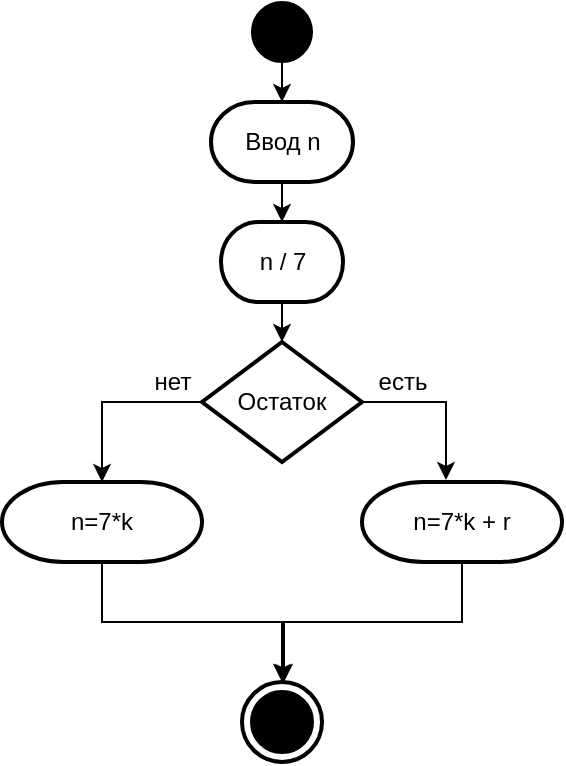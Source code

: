 <mxfile version="18.0.6" type="device"><diagram id="QuWMiaqs7PH1V_VpG_kF" name="Page-1"><mxGraphModel dx="868" dy="482" grid="1" gridSize="10" guides="1" tooltips="1" connect="1" arrows="1" fold="1" page="1" pageScale="1" pageWidth="827" pageHeight="1169" math="0" shadow="0"><root><mxCell id="0"/><mxCell id="1" parent="0"/><mxCell id="LmSaiqP09SLqvxeo0LV2-3" style="edgeStyle=orthogonalEdgeStyle;rounded=0;orthogonalLoop=1;jettySize=auto;html=1;entryX=0.5;entryY=0;entryDx=0;entryDy=0;entryPerimeter=0;" edge="1" parent="1" source="LmSaiqP09SLqvxeo0LV2-1" target="LmSaiqP09SLqvxeo0LV2-2"><mxGeometry relative="1" as="geometry"/></mxCell><mxCell id="LmSaiqP09SLqvxeo0LV2-1" value="" style="ellipse;whiteSpace=wrap;html=1;aspect=fixed;fillColor=#000000;" vertex="1" parent="1"><mxGeometry x="384" y="40" width="30" height="30" as="geometry"/></mxCell><mxCell id="LmSaiqP09SLqvxeo0LV2-6" style="edgeStyle=orthogonalEdgeStyle;rounded=0;orthogonalLoop=1;jettySize=auto;html=1;entryX=0.5;entryY=0;entryDx=0;entryDy=0;entryPerimeter=0;" edge="1" parent="1" source="LmSaiqP09SLqvxeo0LV2-2" target="LmSaiqP09SLqvxeo0LV2-5"><mxGeometry relative="1" as="geometry"/></mxCell><mxCell id="LmSaiqP09SLqvxeo0LV2-2" value="Ввод n" style="strokeWidth=2;html=1;shape=mxgraph.flowchart.terminator;whiteSpace=wrap;" vertex="1" parent="1"><mxGeometry x="363.5" y="90" width="71" height="40" as="geometry"/></mxCell><mxCell id="LmSaiqP09SLqvxeo0LV2-8" style="edgeStyle=orthogonalEdgeStyle;rounded=0;orthogonalLoop=1;jettySize=auto;html=1;entryX=0.42;entryY=-0.025;entryDx=0;entryDy=0;entryPerimeter=0;" edge="1" parent="1" source="LmSaiqP09SLqvxeo0LV2-4" target="LmSaiqP09SLqvxeo0LV2-12"><mxGeometry relative="1" as="geometry"><mxPoint x="520" y="240" as="targetPoint"/><Array as="points"><mxPoint x="481" y="240"/></Array></mxGeometry></mxCell><mxCell id="LmSaiqP09SLqvxeo0LV2-9" style="edgeStyle=orthogonalEdgeStyle;rounded=0;orthogonalLoop=1;jettySize=auto;html=1;entryX=0.5;entryY=0;entryDx=0;entryDy=0;entryPerimeter=0;" edge="1" parent="1" source="LmSaiqP09SLqvxeo0LV2-4" target="LmSaiqP09SLqvxeo0LV2-13"><mxGeometry relative="1" as="geometry"><mxPoint x="290" y="260" as="targetPoint"/><Array as="points"><mxPoint x="309" y="240"/></Array></mxGeometry></mxCell><mxCell id="LmSaiqP09SLqvxeo0LV2-4" value="Остаток" style="strokeWidth=2;html=1;shape=mxgraph.flowchart.decision;whiteSpace=wrap;" vertex="1" parent="1"><mxGeometry x="359" y="210" width="80" height="60" as="geometry"/></mxCell><mxCell id="LmSaiqP09SLqvxeo0LV2-7" style="edgeStyle=orthogonalEdgeStyle;rounded=0;orthogonalLoop=1;jettySize=auto;html=1;entryX=0.5;entryY=0;entryDx=0;entryDy=0;entryPerimeter=0;" edge="1" parent="1" source="LmSaiqP09SLqvxeo0LV2-5" target="LmSaiqP09SLqvxeo0LV2-4"><mxGeometry relative="1" as="geometry"/></mxCell><mxCell id="LmSaiqP09SLqvxeo0LV2-5" value="n / 7" style="strokeWidth=2;html=1;shape=mxgraph.flowchart.terminator;whiteSpace=wrap;" vertex="1" parent="1"><mxGeometry x="368.5" y="150" width="61" height="40" as="geometry"/></mxCell><mxCell id="LmSaiqP09SLqvxeo0LV2-10" value="есть" style="text;html=1;align=center;verticalAlign=middle;resizable=0;points=[];autosize=1;strokeColor=none;fillColor=none;" vertex="1" parent="1"><mxGeometry x="439" y="220" width="40" height="20" as="geometry"/></mxCell><mxCell id="LmSaiqP09SLqvxeo0LV2-11" value="нет" style="text;html=1;align=center;verticalAlign=middle;resizable=0;points=[];autosize=1;strokeColor=none;fillColor=none;" vertex="1" parent="1"><mxGeometry x="329" y="220" width="30" height="20" as="geometry"/></mxCell><mxCell id="LmSaiqP09SLqvxeo0LV2-18" style="edgeStyle=orthogonalEdgeStyle;rounded=0;orthogonalLoop=1;jettySize=auto;html=1;entryX=0.5;entryY=0;entryDx=0;entryDy=0;entryPerimeter=0;" edge="1" parent="1" source="LmSaiqP09SLqvxeo0LV2-12" target="LmSaiqP09SLqvxeo0LV2-16"><mxGeometry relative="1" as="geometry"><Array as="points"><mxPoint x="489" y="350"/><mxPoint x="399" y="350"/></Array></mxGeometry></mxCell><mxCell id="LmSaiqP09SLqvxeo0LV2-12" value="n=7*k + r" style="strokeWidth=2;html=1;shape=mxgraph.flowchart.terminator;whiteSpace=wrap;fillColor=#FFFFFF;" vertex="1" parent="1"><mxGeometry x="439" y="280" width="100" height="40" as="geometry"/></mxCell><mxCell id="LmSaiqP09SLqvxeo0LV2-19" style="edgeStyle=orthogonalEdgeStyle;rounded=0;orthogonalLoop=1;jettySize=auto;html=1;" edge="1" parent="1" source="LmSaiqP09SLqvxeo0LV2-13"><mxGeometry relative="1" as="geometry"><mxPoint x="400" y="380" as="targetPoint"/><Array as="points"><mxPoint x="309" y="350"/><mxPoint x="400" y="350"/></Array></mxGeometry></mxCell><mxCell id="LmSaiqP09SLqvxeo0LV2-13" value="n=7*k" style="strokeWidth=2;html=1;shape=mxgraph.flowchart.terminator;whiteSpace=wrap;fillColor=#FFFFFF;" vertex="1" parent="1"><mxGeometry x="259" y="280" width="100" height="40" as="geometry"/></mxCell><mxCell id="LmSaiqP09SLqvxeo0LV2-16" value="" style="strokeWidth=2;html=1;shape=mxgraph.flowchart.start_2;whiteSpace=wrap;fillColor=#FFFFFF;" vertex="1" parent="1"><mxGeometry x="379" y="380" width="40" height="40" as="geometry"/></mxCell><mxCell id="LmSaiqP09SLqvxeo0LV2-17" value="" style="strokeWidth=2;html=1;shape=mxgraph.flowchart.start_2;whiteSpace=wrap;fillColor=#000000;" vertex="1" parent="1"><mxGeometry x="384" y="385" width="30" height="30" as="geometry"/></mxCell></root></mxGraphModel></diagram></mxfile>